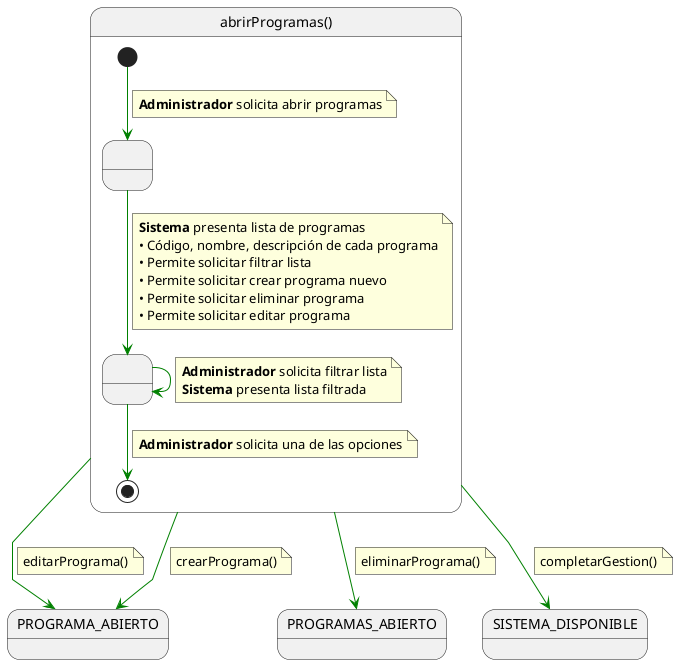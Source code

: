 @startuml abrirProgramas

skinparam linetype polyline

state abrirProgramas as "abrirProgramas()" {

    state " " as MostrandoLista
    state " " as FiltrandoLista

    [*] -[#green]-> MostrandoLista 
    note on link
    <b>Administrador</b> solicita abrir programas
    end note    
    
    MostrandoLista -[#green]-> FiltrandoLista
    note on link
    <b>Sistema</b> presenta lista de programas
    • Código, nombre, descripción de cada programa
    • Permite solicitar filtrar lista
    • Permite solicitar crear programa nuevo
    • Permite solicitar eliminar programa
    • Permite solicitar editar programa
    end note
    
    FiltrandoLista -[#green]-> FiltrandoLista
    note on link
    <b>Administrador</b> solicita filtrar lista
    <b>Sistema</b> presenta lista filtrada
    end note
    
    FiltrandoLista -[#green]-> [*]
    note on link
    <b>Administrador</b> solicita una de las opciones
    end note
}

abrirProgramas -[#green]-> PROGRAMA_ABIERTO
note on link
editarPrograma()
end note

abrirProgramas -[#green]-> PROGRAMA_ABIERTO
note on link
crearPrograma()
end note

abrirProgramas -[#green]-> PROGRAMAS_ABIERTO
note on link
eliminarPrograma()
end note

abrirProgramas -[#green]-> SISTEMA_DISPONIBLE
note on link
completarGestion()
end note

@enduml